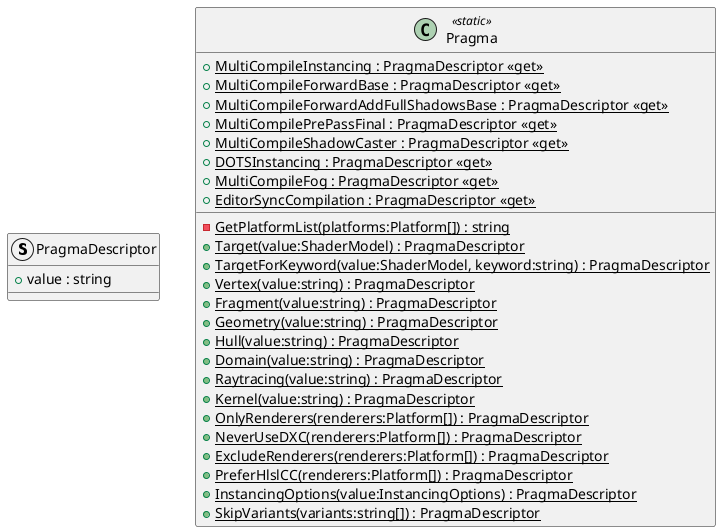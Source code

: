 @startuml
struct PragmaDescriptor {
    + value : string
}
class Pragma <<static>> {
    {static} - GetPlatformList(platforms:Platform[]) : string
    + {static} Target(value:ShaderModel) : PragmaDescriptor
    + {static} TargetForKeyword(value:ShaderModel, keyword:string) : PragmaDescriptor
    + {static} Vertex(value:string) : PragmaDescriptor
    + {static} Fragment(value:string) : PragmaDescriptor
    + {static} Geometry(value:string) : PragmaDescriptor
    + {static} Hull(value:string) : PragmaDescriptor
    + {static} Domain(value:string) : PragmaDescriptor
    + {static} Raytracing(value:string) : PragmaDescriptor
    + {static} Kernel(value:string) : PragmaDescriptor
    + {static} OnlyRenderers(renderers:Platform[]) : PragmaDescriptor
    + {static} NeverUseDXC(renderers:Platform[]) : PragmaDescriptor
    + {static} ExcludeRenderers(renderers:Platform[]) : PragmaDescriptor
    + {static} PreferHlslCC(renderers:Platform[]) : PragmaDescriptor
    + {static} InstancingOptions(value:InstancingOptions) : PragmaDescriptor
    + {static} MultiCompileInstancing : PragmaDescriptor <<get>>
    + {static} MultiCompileForwardBase : PragmaDescriptor <<get>>
    + {static} MultiCompileForwardAddFullShadowsBase : PragmaDescriptor <<get>>
    + {static} MultiCompilePrePassFinal : PragmaDescriptor <<get>>
    + {static} MultiCompileShadowCaster : PragmaDescriptor <<get>>
    + {static} DOTSInstancing : PragmaDescriptor <<get>>
    + {static} MultiCompileFog : PragmaDescriptor <<get>>
    + {static} EditorSyncCompilation : PragmaDescriptor <<get>>
    + {static} SkipVariants(variants:string[]) : PragmaDescriptor
}
@enduml
